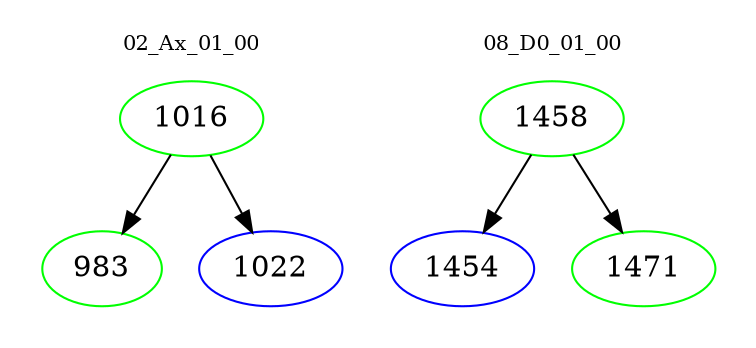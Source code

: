 digraph{
subgraph cluster_0 {
color = white
label = "02_Ax_01_00";
fontsize=10;
T0_1016 [label="1016", color="green"]
T0_1016 -> T0_983 [color="black"]
T0_983 [label="983", color="green"]
T0_1016 -> T0_1022 [color="black"]
T0_1022 [label="1022", color="blue"]
}
subgraph cluster_1 {
color = white
label = "08_D0_01_00";
fontsize=10;
T1_1458 [label="1458", color="green"]
T1_1458 -> T1_1454 [color="black"]
T1_1454 [label="1454", color="blue"]
T1_1458 -> T1_1471 [color="black"]
T1_1471 [label="1471", color="green"]
}
}
